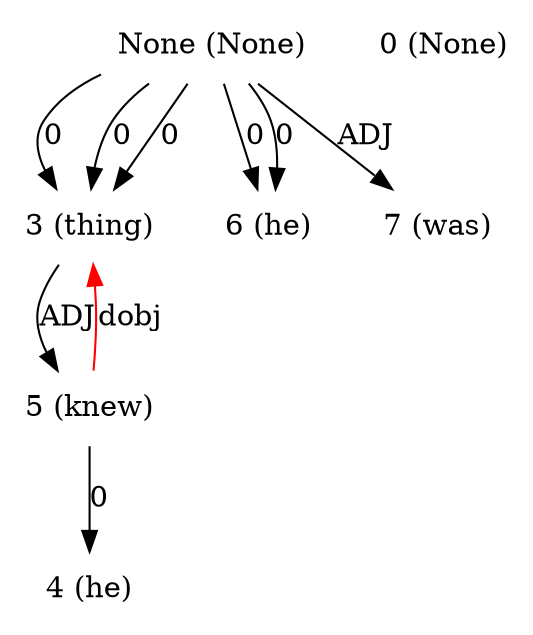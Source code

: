 digraph G{
edge [dir=forward]
node [shape=plaintext]

None [label="None (None)"]
None -> 3 [label="0"]
None [label="None (None)"]
None -> 3 [label="0"]
None -> 6 [label="0"]
None -> 7 [label="ADJ"]
None [label="None (None)"]
None -> 3 [label="0"]
None -> 6 [label="0"]
0 [label="0 (None)"]
3 [label="3 (thing)"]
3 -> 5 [label="ADJ"]
5 -> 3 [label="dobj", color="red"]
4 [label="4 (he)"]
5 [label="5 (knew)"]
5 -> 4 [label="0"]
6 [label="6 (he)"]
7 [label="7 (was)"]
}
